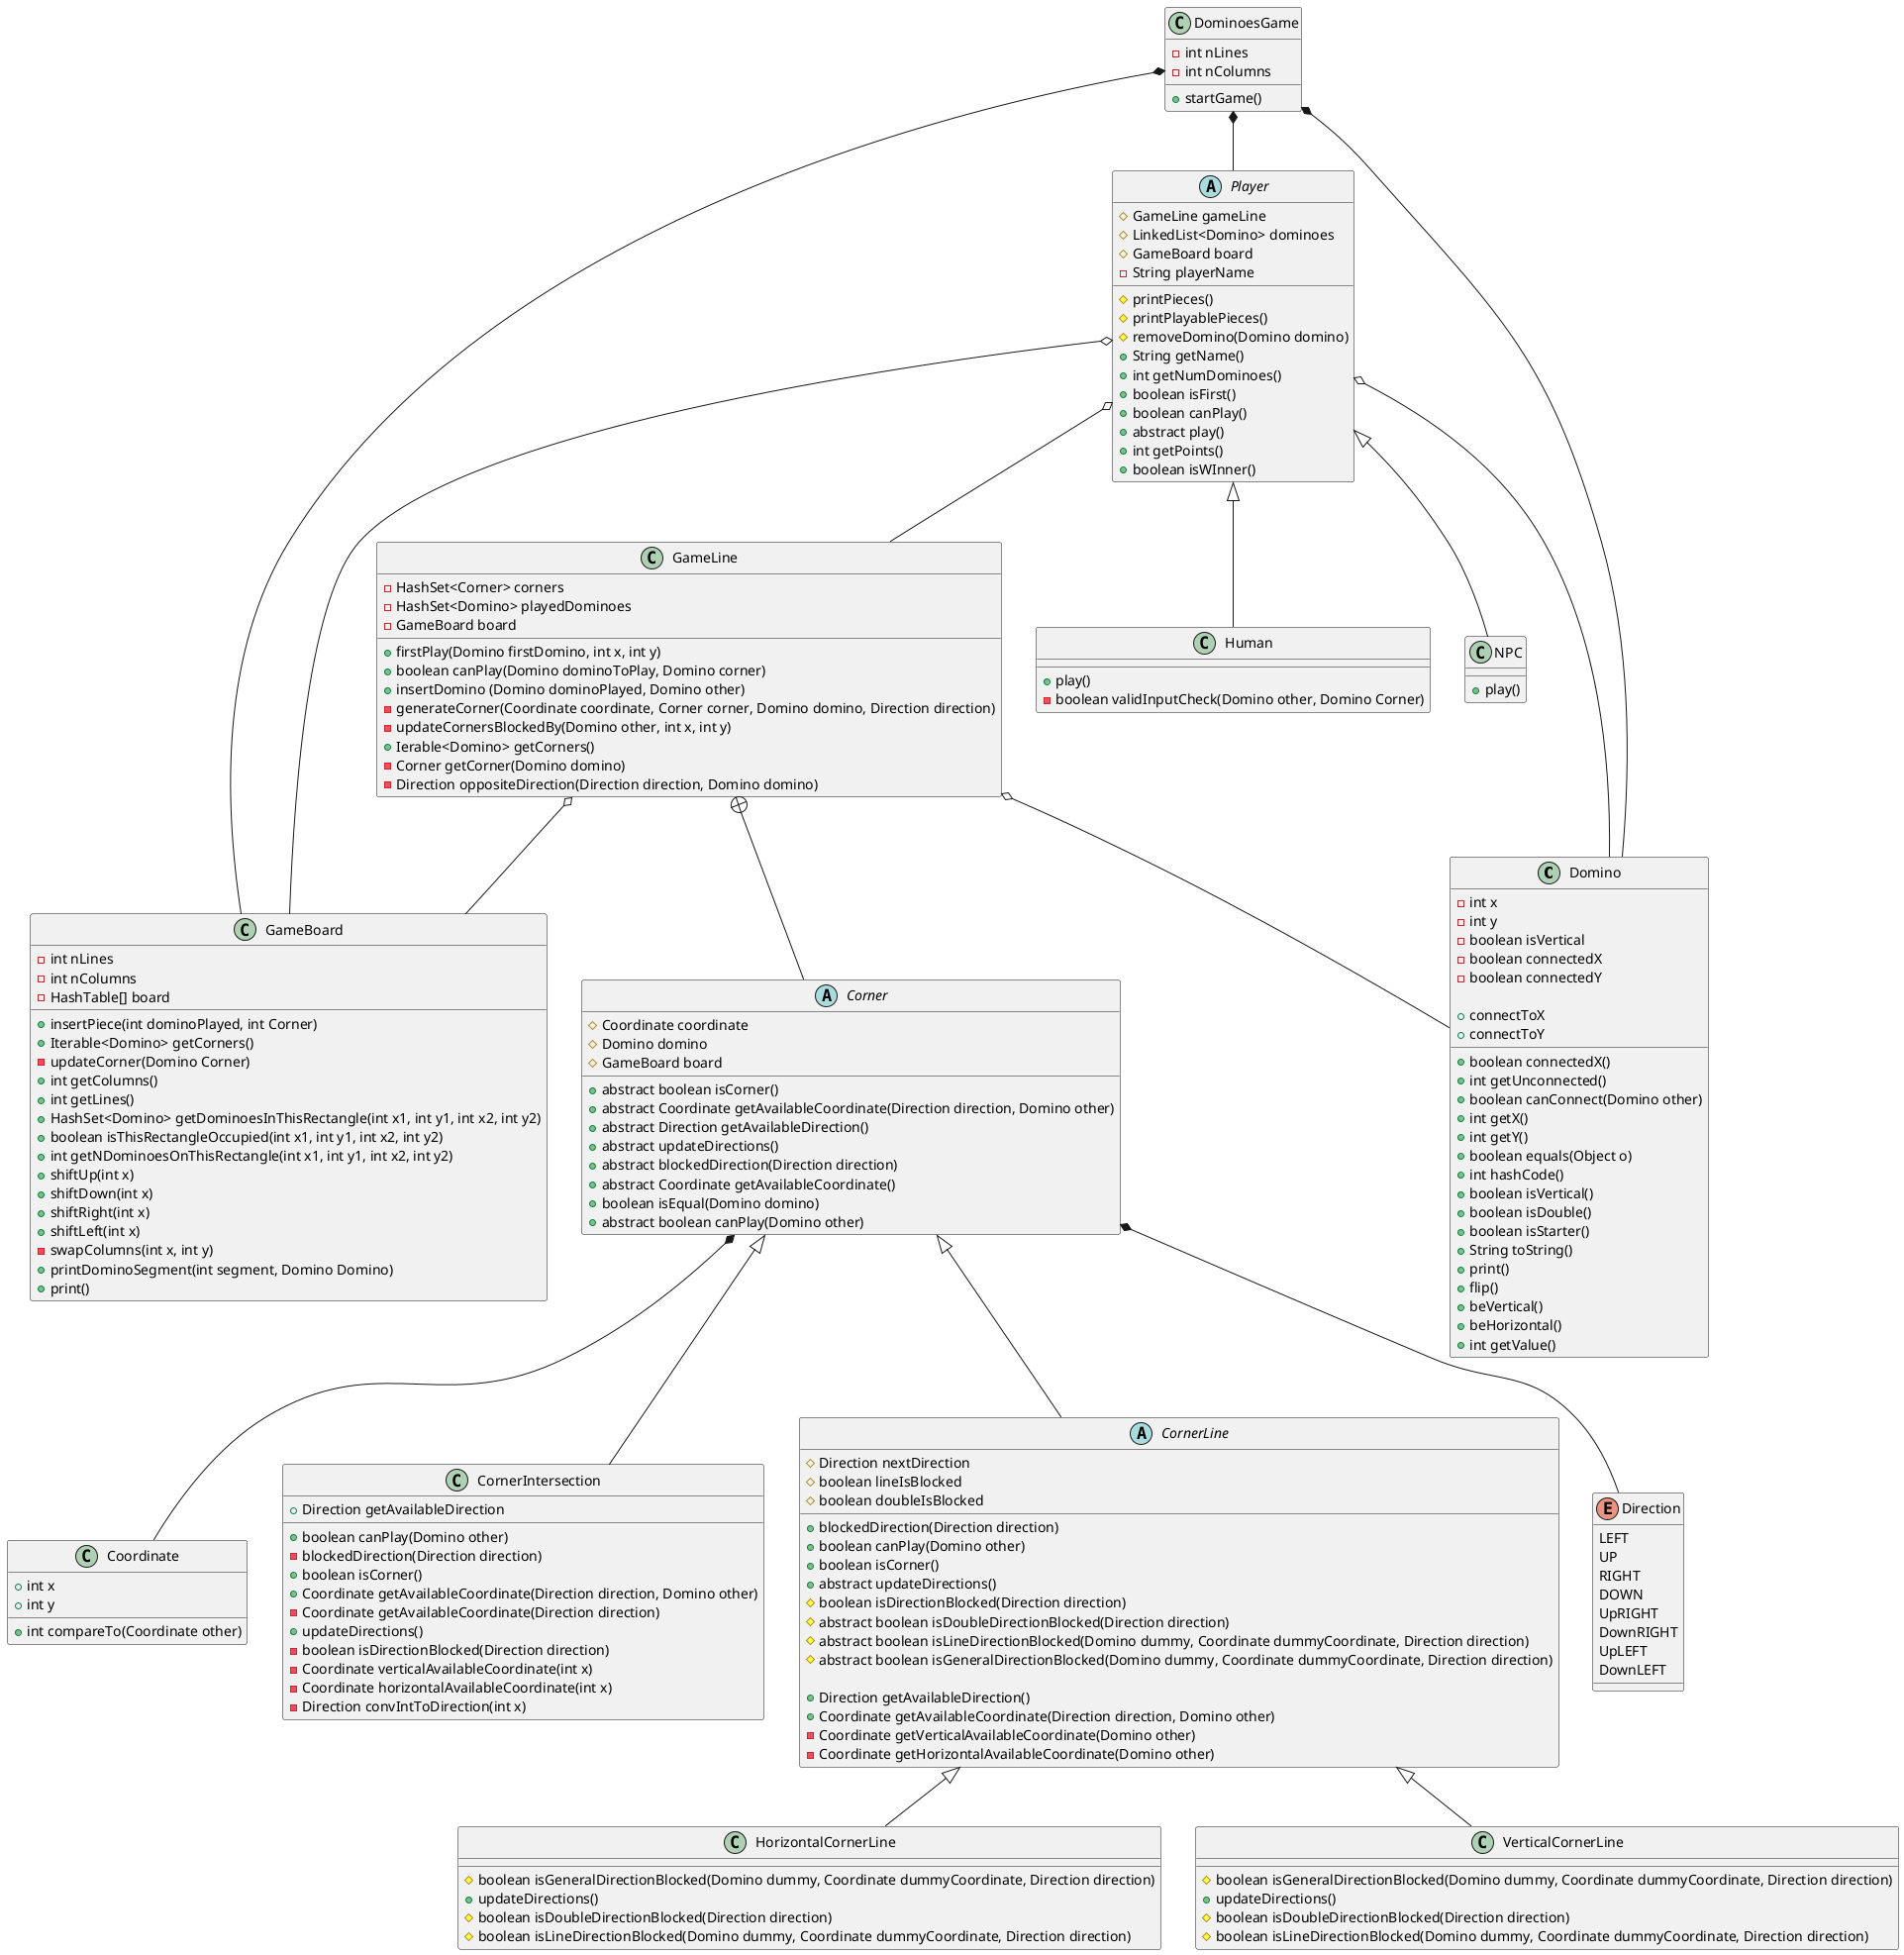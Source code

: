 @startuml

class Domino {
    - int x
    - int y
    - boolean isVertical
    - boolean connectedX
    - boolean connectedY

    + connectToX
    + connectToY
    + boolean connectedX()
    + int getUnconnected()
    + boolean canConnect(Domino other)
    + int getX()
    + int getY()
    + boolean equals(Object o)
    + int hashCode()
    + boolean isVertical()
    + boolean isDouble()
    + boolean isStarter()
    + String toString()
    + print()
    + flip()
    + beVertical()
    + beHorizontal()
    + int getValue()
}

class GameLine{
    -HashSet<Corner> corners
    -HashSet<Domino> playedDominoes
    -GameBoard board

    + firstPlay(Domino firstDomino, int x, int y)
    + boolean canPlay(Domino dominoToPlay, Domino corner)
    + insertDomino (Domino dominoPlayed, Domino other)
    - generateCorner(Coordinate coordinate, Corner corner, Domino domino, Direction direction)
    - updateCornersBlockedBy(Domino other, int x, int y)
    + Ierable<Domino> getCorners()
    - Corner getCorner(Domino domino)
    - Direction oppositeDirection(Direction direction, Domino domino)

}


class GameBoard {
    - int nLines
    - int nColumns
    - HashTable[] board

    + insertPiece(int dominoPlayed, int Corner)
    + Iterable<Domino> getCorners()
    - updateCorner(Domino Corner)
    + int getColumns()
    + int getLines()
    + HashSet<Domino> getDominoesInThisRectangle(int x1, int y1, int x2, int y2)
    + boolean isThisRectangleOccupied(int x1, int y1, int x2, int y2)
    + int getNDominoesOnThisRectangle(int x1, int y1, int x2, int y2)
    + shiftUp(int x)
    + shiftDown(int x)
    + shiftRight(int x)
    + shiftLeft(int x)
    - swapColumns(int x, int y)
    + printDominoSegment(int segment, Domino Domino)
    + print()
}

class HorizontalCornerLine{
    # boolean isGeneralDirectionBlocked(Domino dummy, Coordinate dummyCoordinate, Direction direction)
    + updateDirections()
    # boolean isDoubleDirectionBlocked(Direction direction)
    # boolean isLineDirectionBlocked(Domino dummy, Coordinate dummyCoordinate, Direction direction)
}

class VerticalCornerLine{
    # boolean isGeneralDirectionBlocked(Domino dummy, Coordinate dummyCoordinate, Direction direction)
    + updateDirections()
    # boolean isDoubleDirectionBlocked(Direction direction)
    # boolean isLineDirectionBlocked(Domino dummy, Coordinate dummyCoordinate, Direction direction)
}


abstract class Player {
    # GameLine gameLine
    # LinkedList<Domino> dominoes
    # GameBoard board
    - String playerName

    # printPieces()
    # printPlayablePieces()
    # removeDomino(Domino domino)
    + String getName()
    + int getNumDominoes()
    + boolean isFirst()
    + boolean canPlay()
    + abstract play()
    + int getPoints()
    + boolean isWInner()
}

class DominoesGame {
    - int nLines
    - int nColumns

    + startGame()
}

class Human {
    + play()
    - boolean validInputCheck(Domino other, Domino Corner)
}

class NPC {
    + play()
}

class Coordinate{
    +int x
    +int y

    +int compareTo(Coordinate other)
}

abstract class Corner{
    #Coordinate coordinate
    #Domino domino
    #GameBoard board

    +abstract boolean isCorner()
    +abstract Coordinate getAvailableCoordinate(Direction direction, Domino other)
    +abstract Direction getAvailableDirection()
    +abstract updateDirections()
    +abstract blockedDirection(Direction direction)
    +abstract Coordinate getAvailableCoordinate()
    +boolean isEqual(Domino domino)
    +abstract boolean canPlay(Domino other)
}

class CornerIntersection{
 + boolean canPlay(Domino other)
 - blockedDirection(Direction direction)
 + boolean isCorner()
 + Direction getAvailableDirection
 + Coordinate getAvailableCoordinate(Direction direction, Domino other)
 - Coordinate getAvailableCoordinate(Direction direction)
 + updateDirections()
 - boolean isDirectionBlocked(Direction direction)
 - Coordinate verticalAvailableCoordinate(int x)
 - Coordinate horizontalAvailableCoordinate(int x)
 - Direction convIntToDirection(int x)
}


abstract class CornerLine{
    #Direction nextDirection
    #boolean lineIsBlocked
    #boolean doubleIsBlocked

    + blockedDirection(Direction direction)
    + boolean canPlay(Domino other)
    + boolean isCorner()
    + abstract updateDirections()
    # boolean isDirectionBlocked(Direction direction)
    # abstract boolean isDoubleDirectionBlocked(Direction direction)
    # abstract boolean isLineDirectionBlocked(Domino dummy, Coordinate dummyCoordinate, Direction direction)
    # abstract boolean isGeneralDirectionBlocked(Domino dummy, Coordinate dummyCoordinate, Direction direction)

    + Direction getAvailableDirection()
    + Coordinate getAvailableCoordinate(Direction direction, Domino other)
    - Coordinate getVerticalAvailableCoordinate(Domino other)
    - Coordinate getHorizontalAvailableCoordinate(Domino other)
    }

enum Direction{
    LEFT
    UP
    RIGHT
    DOWN
    UpRIGHT
    DownRIGHT
    UpLEFT
    DownLEFT
}

DominoesGame *-- Domino
DominoesGame *-- GameBoard
DominoesGame *-- Player
Corner *-- Coordinate
Corner *-- Direction
GameLine o-- Domino
Player o-- Domino
Player o-- GameLine
Player o-- GameBoard
GameLine o-- GameBoard
Player <|-- Human
Player <|--NPC
Corner <|-- CornerIntersection
Corner <|-- CornerLine
CornerLine <|-- HorizontalCornerLine
CornerLine <|-- VerticalCornerLine
GameLine +-- Corner

@enduml